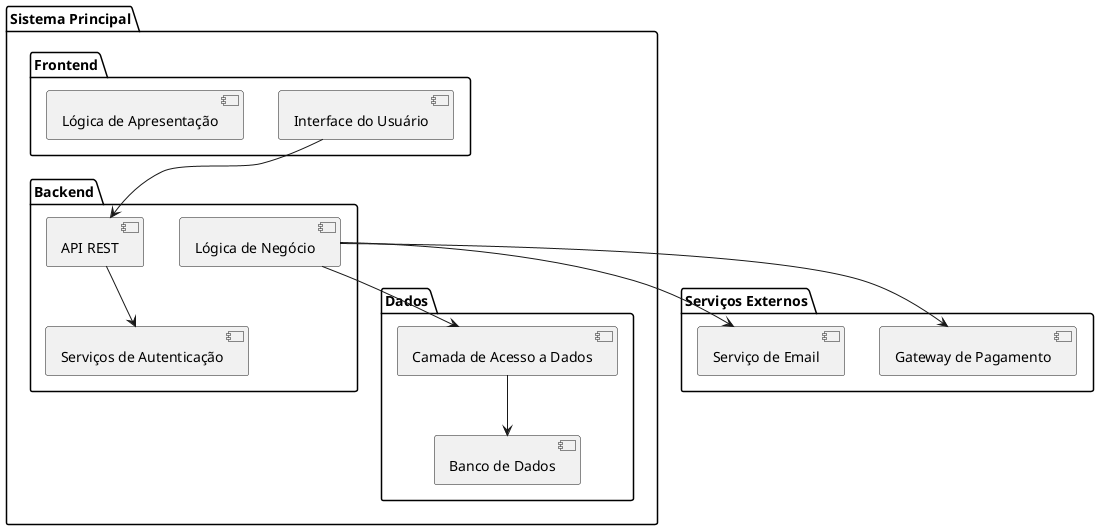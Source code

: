 @startuml
package "Sistema Principal" {
  package "Frontend" {
    [Interface do Usuário]
    [Lógica de Apresentação]
  }

  package "Backend" {
    [API REST]
    [Lógica de Negócio]
    [Serviços de Autenticação]
  }

  package "Dados" {
    [Banco de Dados]
    [Camada de Acesso a Dados]
  }
}

package "Serviços Externos" {
  [Gateway de Pagamento]
  [Serviço de Email]
}

"Interface do Usuário" --> "API REST"
"Lógica de Negócio" --> "Camada de Acesso a Dados"
"Camada de Acesso a Dados" --> "Banco de Dados"
"API REST" --> "Serviços de Autenticação"
"Lógica de Negócio" --> "Gateway de Pagamento"
"Lógica de Negócio" --> "Serviço de Email"

@enduml
